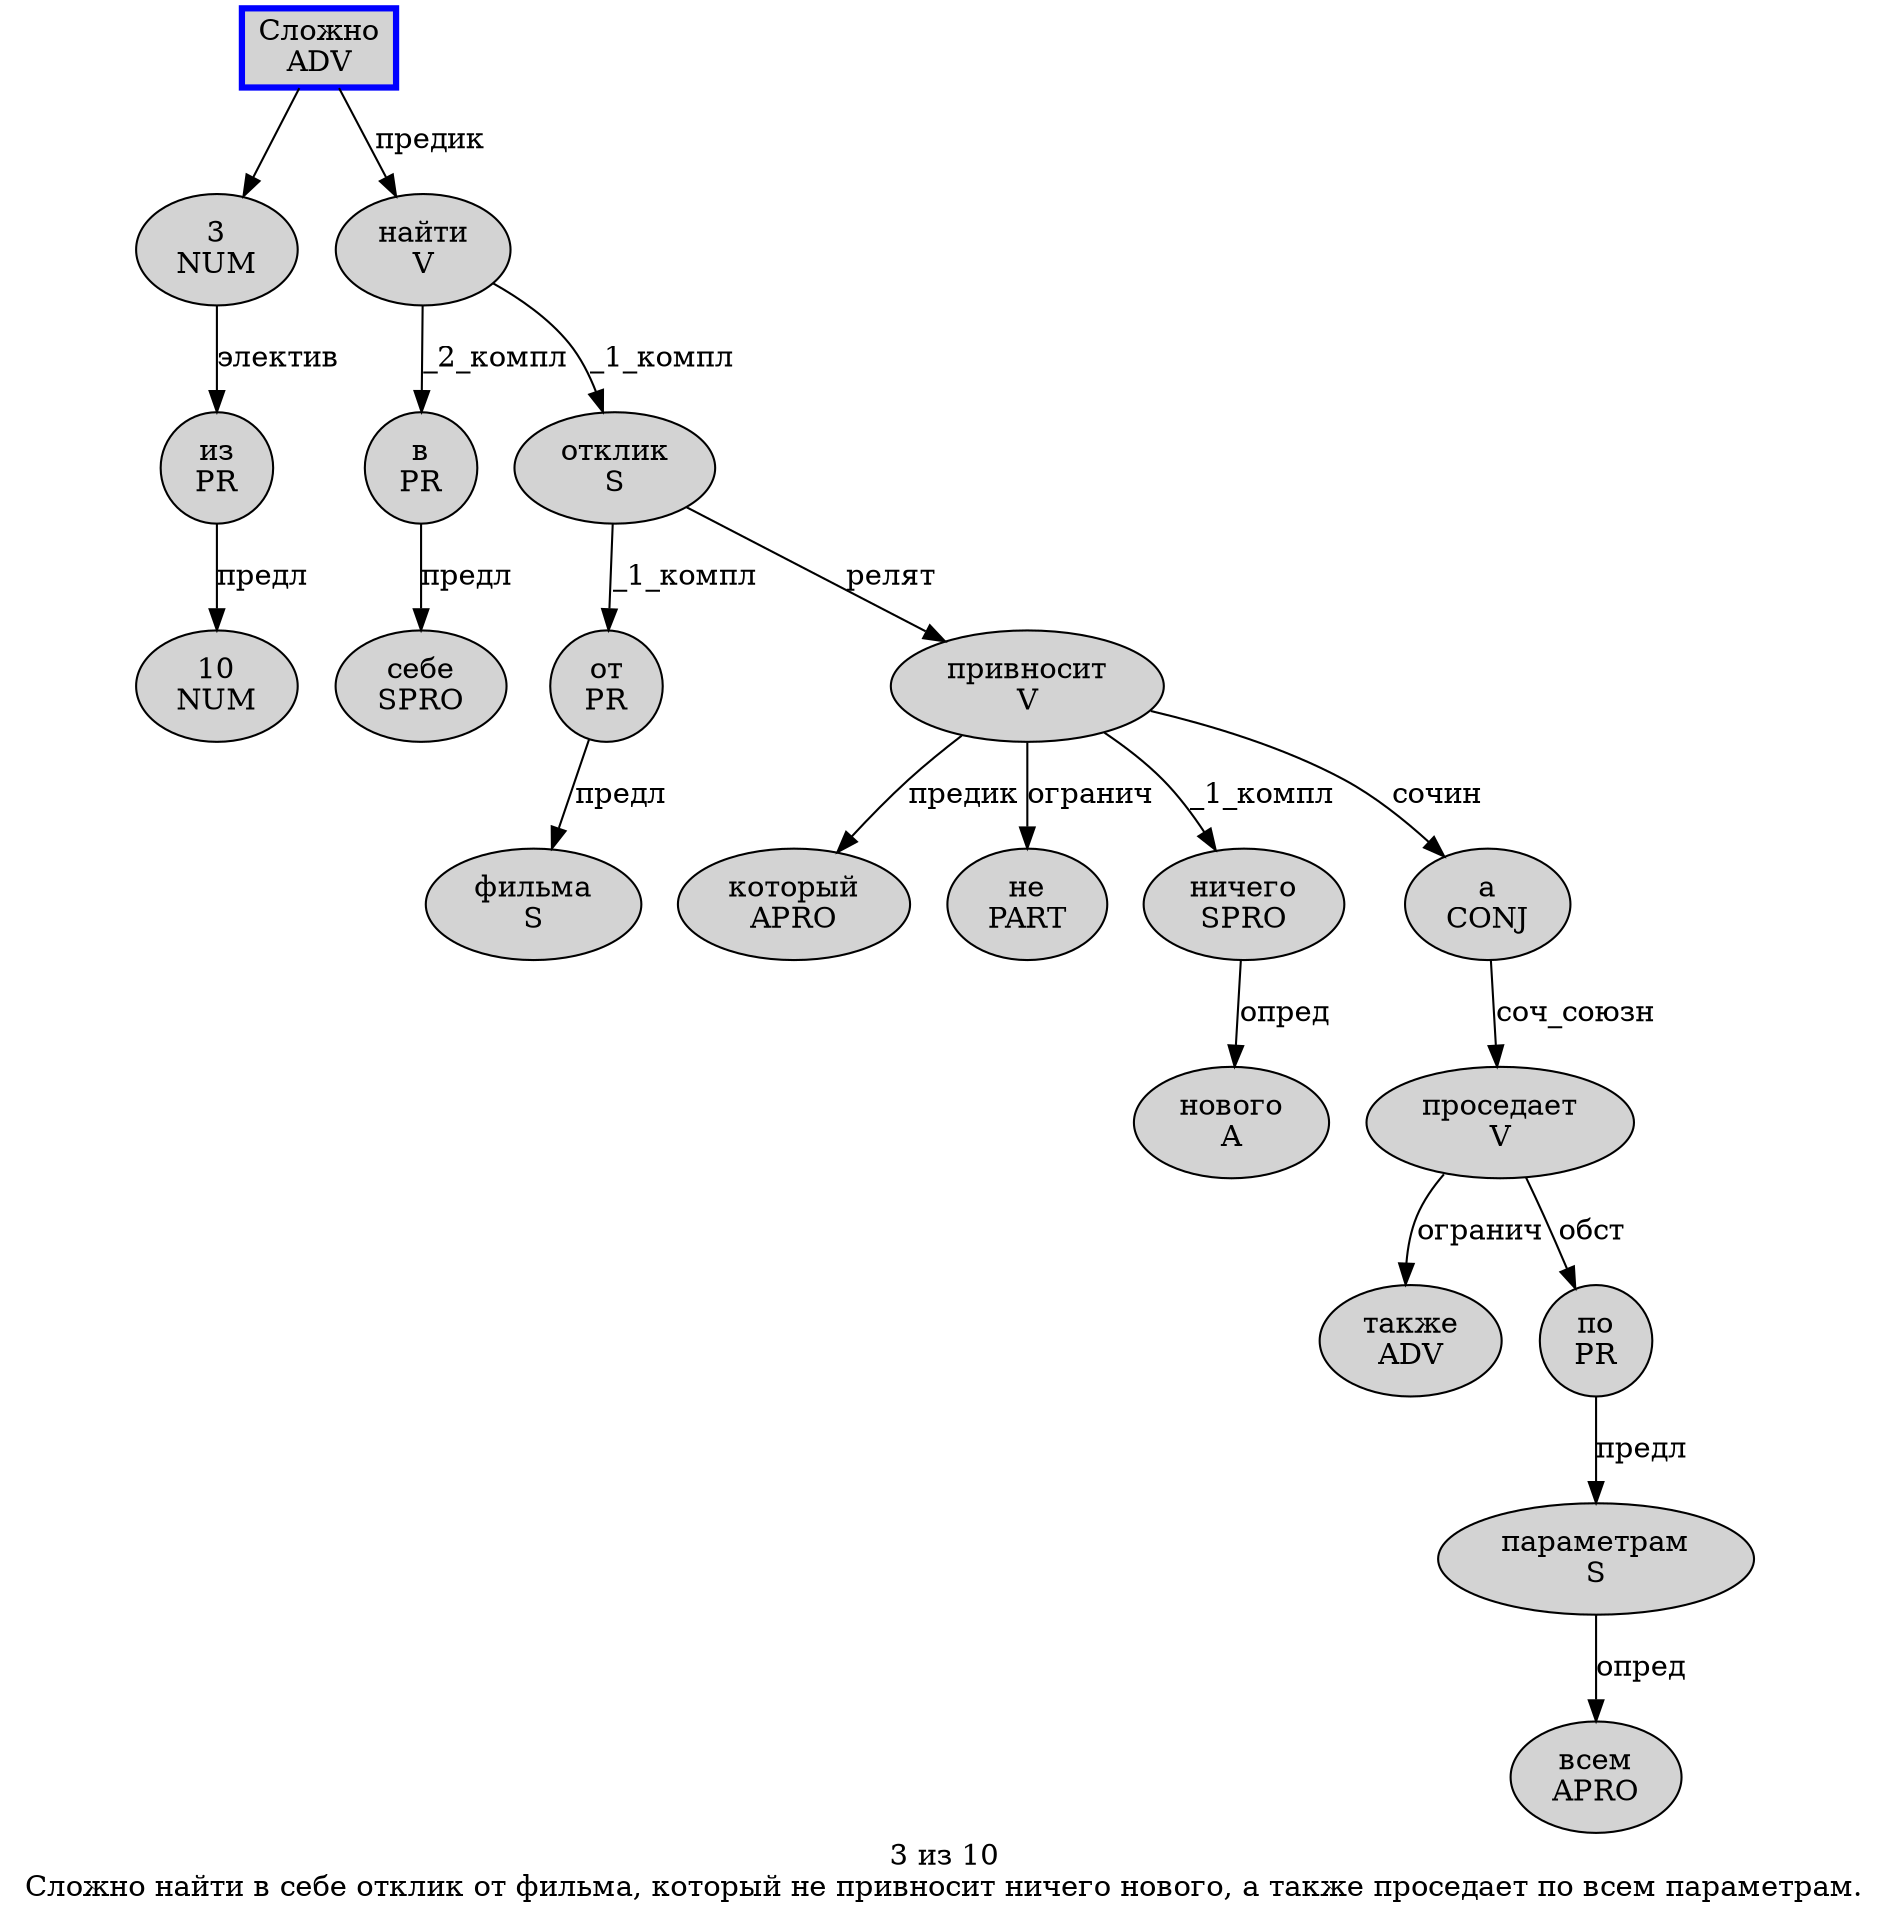 digraph SENTENCE_4227 {
	graph [label="3 из 10
Сложно найти в себе отклик от фильма, который не привносит ничего нового, а также проседает по всем параметрам."]
	node [style=filled]
		0 [label="3
NUM" color="" fillcolor=lightgray penwidth=1 shape=ellipse]
		1 [label="из
PR" color="" fillcolor=lightgray penwidth=1 shape=ellipse]
		2 [label="10
NUM" color="" fillcolor=lightgray penwidth=1 shape=ellipse]
		3 [label="Сложно
ADV" color=blue fillcolor=lightgray penwidth=3 shape=box]
		4 [label="найти
V" color="" fillcolor=lightgray penwidth=1 shape=ellipse]
		5 [label="в
PR" color="" fillcolor=lightgray penwidth=1 shape=ellipse]
		6 [label="себе
SPRO" color="" fillcolor=lightgray penwidth=1 shape=ellipse]
		7 [label="отклик
S" color="" fillcolor=lightgray penwidth=1 shape=ellipse]
		8 [label="от
PR" color="" fillcolor=lightgray penwidth=1 shape=ellipse]
		9 [label="фильма
S" color="" fillcolor=lightgray penwidth=1 shape=ellipse]
		11 [label="который
APRO" color="" fillcolor=lightgray penwidth=1 shape=ellipse]
		12 [label="не
PART" color="" fillcolor=lightgray penwidth=1 shape=ellipse]
		13 [label="привносит
V" color="" fillcolor=lightgray penwidth=1 shape=ellipse]
		14 [label="ничего
SPRO" color="" fillcolor=lightgray penwidth=1 shape=ellipse]
		15 [label="нового
A" color="" fillcolor=lightgray penwidth=1 shape=ellipse]
		17 [label="а
CONJ" color="" fillcolor=lightgray penwidth=1 shape=ellipse]
		18 [label="также
ADV" color="" fillcolor=lightgray penwidth=1 shape=ellipse]
		19 [label="проседает
V" color="" fillcolor=lightgray penwidth=1 shape=ellipse]
		20 [label="по
PR" color="" fillcolor=lightgray penwidth=1 shape=ellipse]
		21 [label="всем
APRO" color="" fillcolor=lightgray penwidth=1 shape=ellipse]
		22 [label="параметрам
S" color="" fillcolor=lightgray penwidth=1 shape=ellipse]
			19 -> 18 [label="огранич"]
			19 -> 20 [label="обст"]
			17 -> 19 [label="соч_союзн"]
			1 -> 2 [label="предл"]
			22 -> 21 [label="опред"]
			13 -> 11 [label="предик"]
			13 -> 12 [label="огранич"]
			13 -> 14 [label="_1_компл"]
			13 -> 17 [label="сочин"]
			8 -> 9 [label="предл"]
			20 -> 22 [label="предл"]
			5 -> 6 [label="предл"]
			0 -> 1 [label="электив"]
			14 -> 15 [label="опред"]
			3 -> 0
			3 -> 4 [label="предик"]
			4 -> 5 [label="_2_компл"]
			4 -> 7 [label="_1_компл"]
			7 -> 8 [label="_1_компл"]
			7 -> 13 [label="релят"]
}